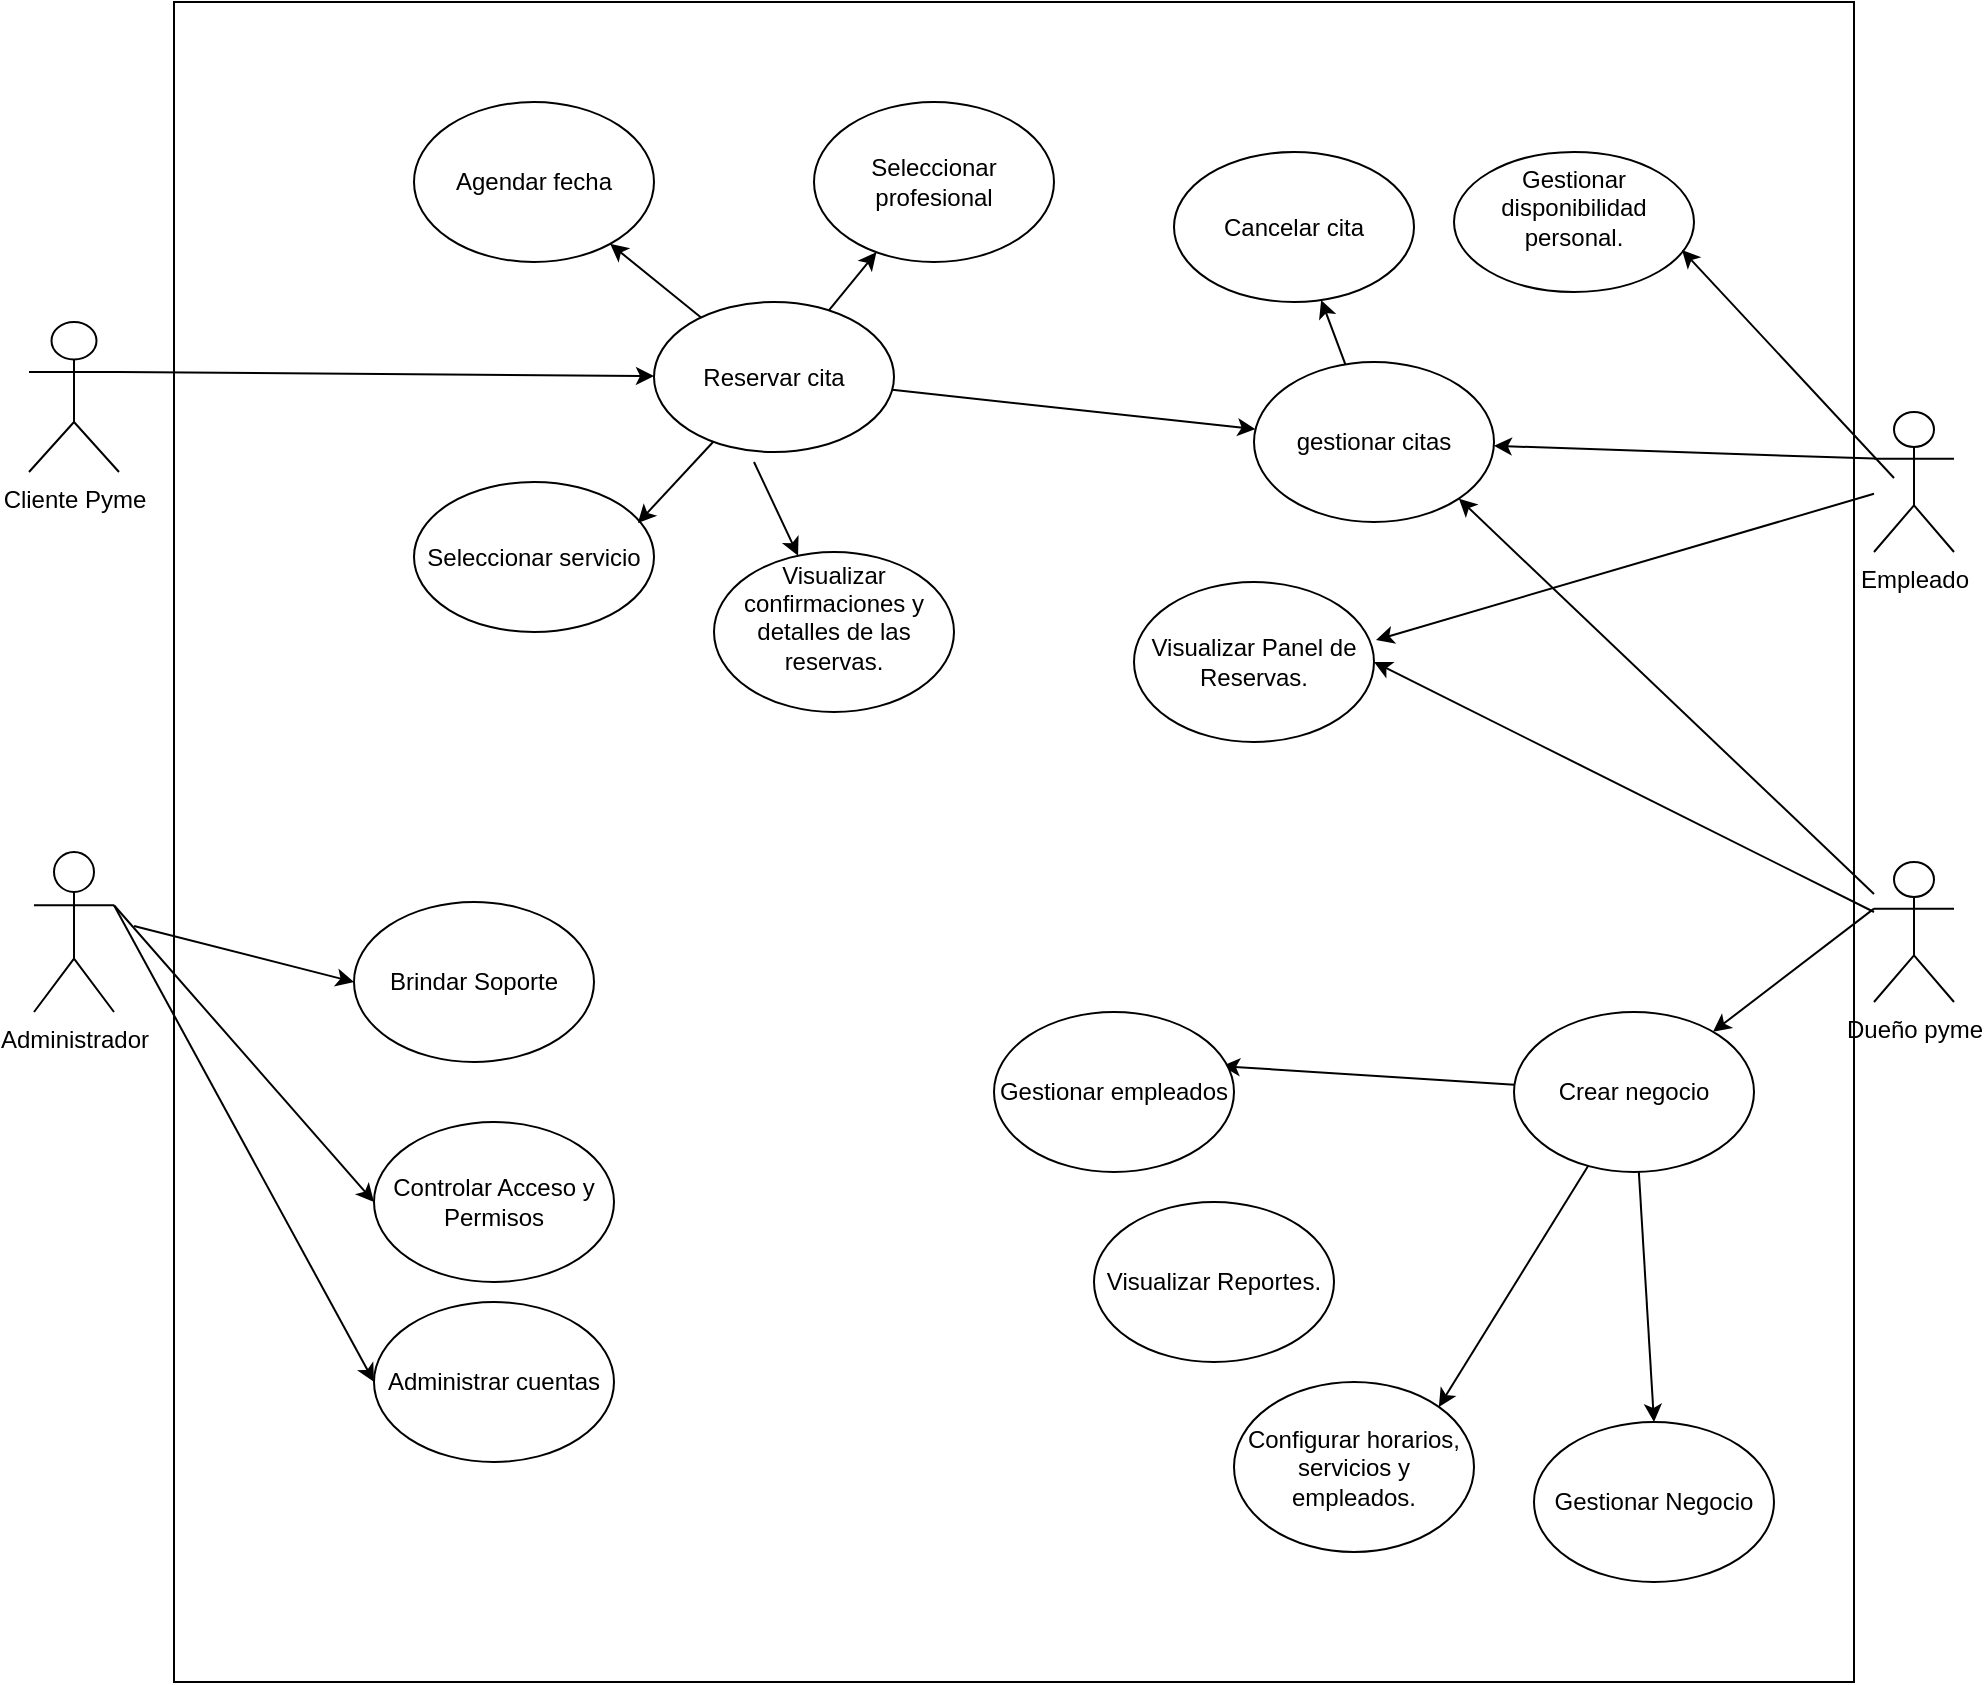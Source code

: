 <mxfile version="25.0.1">
  <diagram name="Página-1" id="I9sxiLgy-ogl85c0bmna">
    <mxGraphModel dx="2087" dy="1308" grid="1" gridSize="10" guides="1" tooltips="1" connect="1" arrows="1" fold="1" page="0" pageScale="1" pageWidth="827" pageHeight="1169" math="0" shadow="0">
      <root>
        <mxCell id="0" />
        <mxCell id="1" parent="0" />
        <mxCell id="2bP8BWOaBoCxII7O4PKx-1" value="" style="whiteSpace=wrap;html=1;aspect=fixed;" parent="1" vertex="1">
          <mxGeometry x="-170" y="-320" width="840" height="840" as="geometry" />
        </mxCell>
        <mxCell id="5ob3bIzU8dOVXdOWt-n2-38" style="rounded=0;orthogonalLoop=1;jettySize=auto;html=1;exitX=0;exitY=0.333;exitDx=0;exitDy=0;exitPerimeter=0;" parent="1" source="2bP8BWOaBoCxII7O4PKx-2" target="2bP8BWOaBoCxII7O4PKx-7" edge="1">
          <mxGeometry relative="1" as="geometry" />
        </mxCell>
        <mxCell id="dHPzENJJiP7ojPQXUbXn-2" style="rounded=0;orthogonalLoop=1;jettySize=auto;html=1;entryX=1;entryY=1;entryDx=0;entryDy=0;" parent="1" source="2bP8BWOaBoCxII7O4PKx-2" target="5ob3bIzU8dOVXdOWt-n2-27" edge="1">
          <mxGeometry relative="1" as="geometry" />
        </mxCell>
        <mxCell id="2bP8BWOaBoCxII7O4PKx-2" value="Dueño pyme" style="shape=umlActor;verticalLabelPosition=bottom;verticalAlign=top;html=1;outlineConnect=0;" parent="1" vertex="1">
          <mxGeometry x="680" y="110" width="40" height="70" as="geometry" />
        </mxCell>
        <mxCell id="2bP8BWOaBoCxII7O4PKx-4" value="Cliente Pyme" style="shape=umlActor;verticalLabelPosition=bottom;verticalAlign=top;html=1;outlineConnect=0;" parent="1" vertex="1">
          <mxGeometry x="-242.5" y="-160" width="45" height="75" as="geometry" />
        </mxCell>
        <mxCell id="2bP8BWOaBoCxII7O4PKx-6" value="Administrador" style="shape=umlActor;verticalLabelPosition=bottom;verticalAlign=top;html=1;outlineConnect=0;" parent="1" vertex="1">
          <mxGeometry x="-240" y="105" width="40" height="80" as="geometry" />
        </mxCell>
        <mxCell id="wrQ8JEM20UvRRmfzFFUz-5" style="rounded=0;orthogonalLoop=1;jettySize=auto;html=1;entryX=0.95;entryY=0.338;entryDx=0;entryDy=0;entryPerimeter=0;" parent="1" source="2bP8BWOaBoCxII7O4PKx-7" target="2bP8BWOaBoCxII7O4PKx-33" edge="1">
          <mxGeometry relative="1" as="geometry" />
        </mxCell>
        <mxCell id="wrQ8JEM20UvRRmfzFFUz-7" style="rounded=0;orthogonalLoop=1;jettySize=auto;html=1;entryX=1;entryY=0;entryDx=0;entryDy=0;" parent="1" source="2bP8BWOaBoCxII7O4PKx-7" target="5ob3bIzU8dOVXdOWt-n2-9" edge="1">
          <mxGeometry relative="1" as="geometry" />
        </mxCell>
        <mxCell id="wrQ8JEM20UvRRmfzFFUz-8" style="rounded=0;orthogonalLoop=1;jettySize=auto;html=1;entryX=0.5;entryY=0;entryDx=0;entryDy=0;" parent="1" source="2bP8BWOaBoCxII7O4PKx-7" target="2bP8BWOaBoCxII7O4PKx-28" edge="1">
          <mxGeometry relative="1" as="geometry" />
        </mxCell>
        <mxCell id="2bP8BWOaBoCxII7O4PKx-7" value="Crear negocio" style="ellipse;whiteSpace=wrap;html=1;" parent="1" vertex="1">
          <mxGeometry x="500" y="185" width="120" height="80" as="geometry" />
        </mxCell>
        <mxCell id="5ob3bIzU8dOVXdOWt-n2-57" style="rounded=0;orthogonalLoop=1;jettySize=auto;html=1;exitX=0;exitY=0.333;exitDx=0;exitDy=0;exitPerimeter=0;" parent="1" source="2bP8BWOaBoCxII7O4PKx-16" target="5ob3bIzU8dOVXdOWt-n2-27" edge="1">
          <mxGeometry relative="1" as="geometry" />
        </mxCell>
        <mxCell id="2bP8BWOaBoCxII7O4PKx-16" value="Empleado" style="shape=umlActor;verticalLabelPosition=bottom;verticalAlign=top;html=1;outlineConnect=0;" parent="1" vertex="1">
          <mxGeometry x="680" y="-115" width="40" height="70" as="geometry" />
        </mxCell>
        <mxCell id="2bP8BWOaBoCxII7O4PKx-26" value="&lt;br&gt;Controlar Acceso y Permisos&lt;div&gt;&lt;br/&gt;&lt;/div&gt;" style="ellipse;whiteSpace=wrap;html=1;" parent="1" vertex="1">
          <mxGeometry x="-70" y="240" width="120" height="80" as="geometry" />
        </mxCell>
        <mxCell id="2bP8BWOaBoCxII7O4PKx-31" value="Administrar cuentas" style="ellipse;whiteSpace=wrap;html=1;" parent="1" vertex="1">
          <mxGeometry x="-70" y="330" width="120" height="80" as="geometry" />
        </mxCell>
        <mxCell id="2bP8BWOaBoCxII7O4PKx-33" value="Gestionar empleados" style="ellipse;whiteSpace=wrap;html=1;" parent="1" vertex="1">
          <mxGeometry x="240" y="185" width="120" height="80" as="geometry" />
        </mxCell>
        <mxCell id="2bP8BWOaBoCxII7O4PKx-43" value="" style="endArrow=classic;html=1;rounded=0;exitX=1;exitY=0.333;exitDx=0;exitDy=0;exitPerimeter=0;" parent="1" source="2bP8BWOaBoCxII7O4PKx-4" target="5ob3bIzU8dOVXdOWt-n2-5" edge="1">
          <mxGeometry width="50" height="50" relative="1" as="geometry">
            <mxPoint x="-190" y="-140" as="sourcePoint" />
            <mxPoint x="780" y="-70" as="targetPoint" />
          </mxGeometry>
        </mxCell>
        <mxCell id="2bP8BWOaBoCxII7O4PKx-46" value="" style="endArrow=classic;html=1;rounded=0;entryX=0;entryY=0.5;entryDx=0;entryDy=0;exitX=1;exitY=0.333;exitDx=0;exitDy=0;exitPerimeter=0;" parent="1" source="2bP8BWOaBoCxII7O4PKx-6" target="2bP8BWOaBoCxII7O4PKx-26" edge="1">
          <mxGeometry width="50" height="50" relative="1" as="geometry">
            <mxPoint x="175" y="-267" as="sourcePoint" />
            <mxPoint x="285" y="-20" as="targetPoint" />
          </mxGeometry>
        </mxCell>
        <mxCell id="2bP8BWOaBoCxII7O4PKx-47" value="" style="endArrow=classic;html=1;rounded=0;entryX=0;entryY=0.5;entryDx=0;entryDy=0;exitX=1;exitY=0.333;exitDx=0;exitDy=0;exitPerimeter=0;" parent="1" source="2bP8BWOaBoCxII7O4PKx-6" target="2bP8BWOaBoCxII7O4PKx-31" edge="1">
          <mxGeometry width="50" height="50" relative="1" as="geometry">
            <mxPoint x="165" y="60" as="sourcePoint" />
            <mxPoint x="305" y="90" as="targetPoint" />
          </mxGeometry>
        </mxCell>
        <mxCell id="5ob3bIzU8dOVXdOWt-n2-2" value="Seleccionar servicio" style="ellipse;whiteSpace=wrap;html=1;" parent="1" vertex="1">
          <mxGeometry x="-50" y="-80" width="120" height="75" as="geometry" />
        </mxCell>
        <mxCell id="5ob3bIzU8dOVXdOWt-n2-52" style="rounded=0;orthogonalLoop=1;jettySize=auto;html=1;" parent="1" source="5ob3bIzU8dOVXdOWt-n2-5" target="5ob3bIzU8dOVXdOWt-n2-27" edge="1">
          <mxGeometry relative="1" as="geometry" />
        </mxCell>
        <mxCell id="wrQ8JEM20UvRRmfzFFUz-1" style="rounded=0;orthogonalLoop=1;jettySize=auto;html=1;" parent="1" source="5ob3bIzU8dOVXdOWt-n2-5" target="5ob3bIzU8dOVXdOWt-n2-46" edge="1">
          <mxGeometry relative="1" as="geometry" />
        </mxCell>
        <mxCell id="wrQ8JEM20UvRRmfzFFUz-2" style="rounded=0;orthogonalLoop=1;jettySize=auto;html=1;" parent="1" source="5ob3bIzU8dOVXdOWt-n2-5" target="5ob3bIzU8dOVXdOWt-n2-47" edge="1">
          <mxGeometry relative="1" as="geometry" />
        </mxCell>
        <mxCell id="5ob3bIzU8dOVXdOWt-n2-5" value="Reservar cita" style="ellipse;whiteSpace=wrap;html=1;" parent="1" vertex="1">
          <mxGeometry x="70" y="-170" width="120" height="75" as="geometry" />
        </mxCell>
        <mxCell id="5ob3bIzU8dOVXdOWt-n2-7" value="Cancelar cita" style="ellipse;whiteSpace=wrap;html=1;" parent="1" vertex="1">
          <mxGeometry x="330" y="-245" width="120" height="75" as="geometry" />
        </mxCell>
        <mxCell id="5ob3bIzU8dOVXdOWt-n2-9" value="&lt;div&gt;Configurar horarios, servicios y empleados.&lt;/div&gt;" style="ellipse;whiteSpace=wrap;html=1;" parent="1" vertex="1">
          <mxGeometry x="360" y="370" width="120" height="85" as="geometry" />
        </mxCell>
        <mxCell id="5ob3bIzU8dOVXdOWt-n2-40" style="rounded=0;orthogonalLoop=1;jettySize=auto;html=1;" parent="1" source="5ob3bIzU8dOVXdOWt-n2-27" target="5ob3bIzU8dOVXdOWt-n2-7" edge="1">
          <mxGeometry relative="1" as="geometry" />
        </mxCell>
        <mxCell id="5ob3bIzU8dOVXdOWt-n2-27" value="gestionar citas" style="ellipse;whiteSpace=wrap;html=1;" parent="1" vertex="1">
          <mxGeometry x="370" y="-140" width="120" height="80" as="geometry" />
        </mxCell>
        <mxCell id="5ob3bIzU8dOVXdOWt-n2-42" style="rounded=0;orthogonalLoop=1;jettySize=auto;html=1;entryX=0.933;entryY=0.273;entryDx=0;entryDy=0;entryPerimeter=0;" parent="1" source="5ob3bIzU8dOVXdOWt-n2-5" target="5ob3bIzU8dOVXdOWt-n2-2" edge="1">
          <mxGeometry relative="1" as="geometry" />
        </mxCell>
        <mxCell id="5ob3bIzU8dOVXdOWt-n2-46" value="Agendar fecha" style="ellipse;whiteSpace=wrap;html=1;" parent="1" vertex="1">
          <mxGeometry x="-50" y="-270" width="120" height="80" as="geometry" />
        </mxCell>
        <mxCell id="5ob3bIzU8dOVXdOWt-n2-47" value="Seleccionar profesional" style="ellipse;whiteSpace=wrap;html=1;" parent="1" vertex="1">
          <mxGeometry x="150" y="-270" width="120" height="80" as="geometry" />
        </mxCell>
        <mxCell id="2bP8BWOaBoCxII7O4PKx-28" value="Gestionar Negocio" style="ellipse;whiteSpace=wrap;html=1;" parent="1" vertex="1">
          <mxGeometry x="510" y="390" width="120" height="80" as="geometry" />
        </mxCell>
        <mxCell id="4or4DD83ul0-p1aAnZvR-1" value="Visualizar Reportes." style="ellipse;whiteSpace=wrap;html=1;" vertex="1" parent="1">
          <mxGeometry x="290" y="280" width="120" height="80" as="geometry" />
        </mxCell>
        <mxCell id="4or4DD83ul0-p1aAnZvR-2" value="Visualizar Panel de Reservas." style="ellipse;whiteSpace=wrap;html=1;" vertex="1" parent="1">
          <mxGeometry x="310" y="-30" width="120" height="80" as="geometry" />
        </mxCell>
        <mxCell id="4or4DD83ul0-p1aAnZvR-3" style="rounded=0;orthogonalLoop=1;jettySize=auto;html=1;entryX=1.008;entryY=0.363;entryDx=0;entryDy=0;entryPerimeter=0;" edge="1" parent="1" source="2bP8BWOaBoCxII7O4PKx-16" target="4or4DD83ul0-p1aAnZvR-2">
          <mxGeometry relative="1" as="geometry">
            <mxPoint x="690" y="-82" as="sourcePoint" />
            <mxPoint x="500" y="-88" as="targetPoint" />
          </mxGeometry>
        </mxCell>
        <mxCell id="4or4DD83ul0-p1aAnZvR-4" style="rounded=0;orthogonalLoop=1;jettySize=auto;html=1;entryX=1;entryY=0.5;entryDx=0;entryDy=0;" edge="1" parent="1" source="2bP8BWOaBoCxII7O4PKx-2" target="4or4DD83ul0-p1aAnZvR-2">
          <mxGeometry relative="1" as="geometry">
            <mxPoint x="690" y="-66" as="sourcePoint" />
            <mxPoint x="441" y="-11" as="targetPoint" />
          </mxGeometry>
        </mxCell>
        <mxCell id="4or4DD83ul0-p1aAnZvR-5" value="&#xa;Gestionar disponibilidad personal.&#xa;&#xa;" style="ellipse;whiteSpace=wrap;html=1;" vertex="1" parent="1">
          <mxGeometry x="470" y="-245" width="120" height="70" as="geometry" />
        </mxCell>
        <mxCell id="4or4DD83ul0-p1aAnZvR-6" style="rounded=0;orthogonalLoop=1;jettySize=auto;html=1;entryX=0.95;entryY=0.7;entryDx=0;entryDy=0;entryPerimeter=0;" edge="1" parent="1" target="4or4DD83ul0-p1aAnZvR-5">
          <mxGeometry relative="1" as="geometry">
            <mxPoint x="690" y="-82" as="sourcePoint" />
            <mxPoint x="500" y="-88" as="targetPoint" />
          </mxGeometry>
        </mxCell>
        <mxCell id="4or4DD83ul0-p1aAnZvR-7" value="&#xa;Visualizar confirmaciones y detalles de las reservas.&#xa;&#xa;" style="ellipse;whiteSpace=wrap;html=1;" vertex="1" parent="1">
          <mxGeometry x="100" y="-45" width="120" height="80" as="geometry" />
        </mxCell>
        <mxCell id="4or4DD83ul0-p1aAnZvR-8" style="rounded=0;orthogonalLoop=1;jettySize=auto;html=1;" edge="1" parent="1" target="4or4DD83ul0-p1aAnZvR-7">
          <mxGeometry relative="1" as="geometry">
            <mxPoint x="120" y="-90" as="sourcePoint" />
            <mxPoint x="72" y="-50" as="targetPoint" />
          </mxGeometry>
        </mxCell>
        <mxCell id="4or4DD83ul0-p1aAnZvR-9" value="Brindar Soporte" style="ellipse;whiteSpace=wrap;html=1;" vertex="1" parent="1">
          <mxGeometry x="-80" y="130" width="120" height="80" as="geometry" />
        </mxCell>
        <mxCell id="4or4DD83ul0-p1aAnZvR-10" value="" style="endArrow=classic;html=1;rounded=0;entryX=0;entryY=0.5;entryDx=0;entryDy=0;exitX=1;exitY=0.333;exitDx=0;exitDy=0;exitPerimeter=0;" edge="1" parent="1" target="4or4DD83ul0-p1aAnZvR-9">
          <mxGeometry width="50" height="50" relative="1" as="geometry">
            <mxPoint x="-190" y="142" as="sourcePoint" />
            <mxPoint x="-60" y="290" as="targetPoint" />
          </mxGeometry>
        </mxCell>
      </root>
    </mxGraphModel>
  </diagram>
</mxfile>
